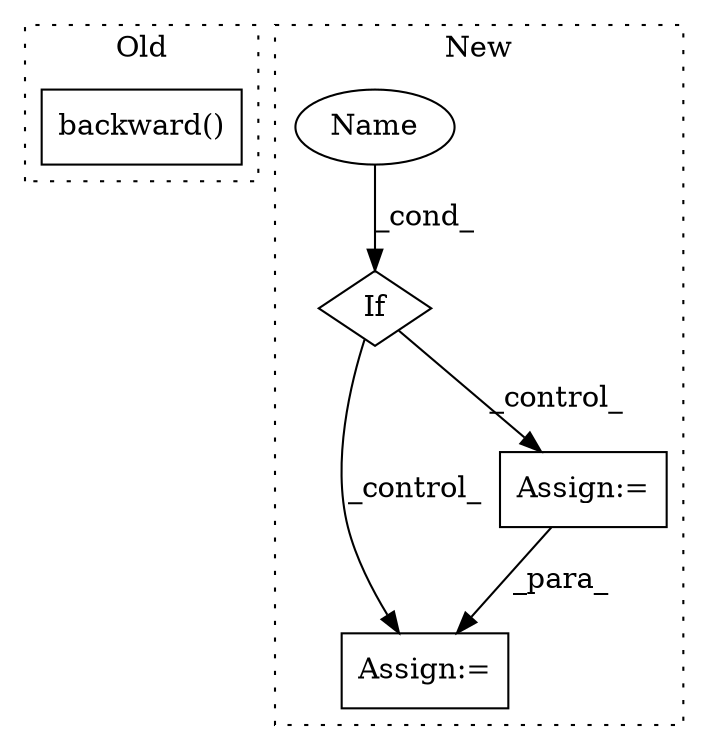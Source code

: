digraph G {
subgraph cluster0 {
1 [label="backward()" a="75" s="15712" l="15" shape="box"];
label = "Old";
style="dotted";
}
subgraph cluster1 {
2 [label="If" a="96" s="16409" l="3" shape="diamond"];
3 [label="Assign:=" a="68" s="16559" l="3" shape="box"];
4 [label="Name" a="87" s="16412" l="23" shape="ellipse"];
5 [label="Assign:=" a="68" s="16464" l="3" shape="box"];
label = "New";
style="dotted";
}
2 -> 3 [label="_control_"];
2 -> 5 [label="_control_"];
4 -> 2 [label="_cond_"];
5 -> 3 [label="_para_"];
}
